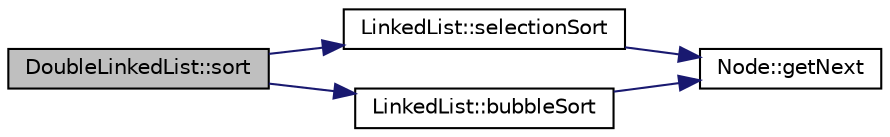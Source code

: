 digraph "DoubleLinkedList::sort"
{
  edge [fontname="Helvetica",fontsize="10",labelfontname="Helvetica",labelfontsize="10"];
  node [fontname="Helvetica",fontsize="10",shape=record];
  rankdir="LR";
  Node1 [label="DoubleLinkedList::sort",height=0.2,width=0.4,color="black", fillcolor="grey75", style="filled", fontcolor="black"];
  Node1 -> Node2 [color="midnightblue",fontsize="10",style="solid",fontname="Helvetica"];
  Node2 [label="LinkedList::selectionSort",height=0.2,width=0.4,color="black", fillcolor="white", style="filled",URL="$classLinkedList.html#abd329a83adcec046dc482f7566cf91f4"];
  Node2 -> Node3 [color="midnightblue",fontsize="10",style="solid",fontname="Helvetica"];
  Node3 [label="Node::getNext",height=0.2,width=0.4,color="black", fillcolor="white", style="filled",URL="$classNode.html#af8f2d178f274dd254e6e1965971f0fd0"];
  Node1 -> Node4 [color="midnightblue",fontsize="10",style="solid",fontname="Helvetica"];
  Node4 [label="LinkedList::bubbleSort",height=0.2,width=0.4,color="black", fillcolor="white", style="filled",URL="$classLinkedList.html#aa644d66bfb879e71d1805a794a78b928"];
  Node4 -> Node3 [color="midnightblue",fontsize="10",style="solid",fontname="Helvetica"];
}
